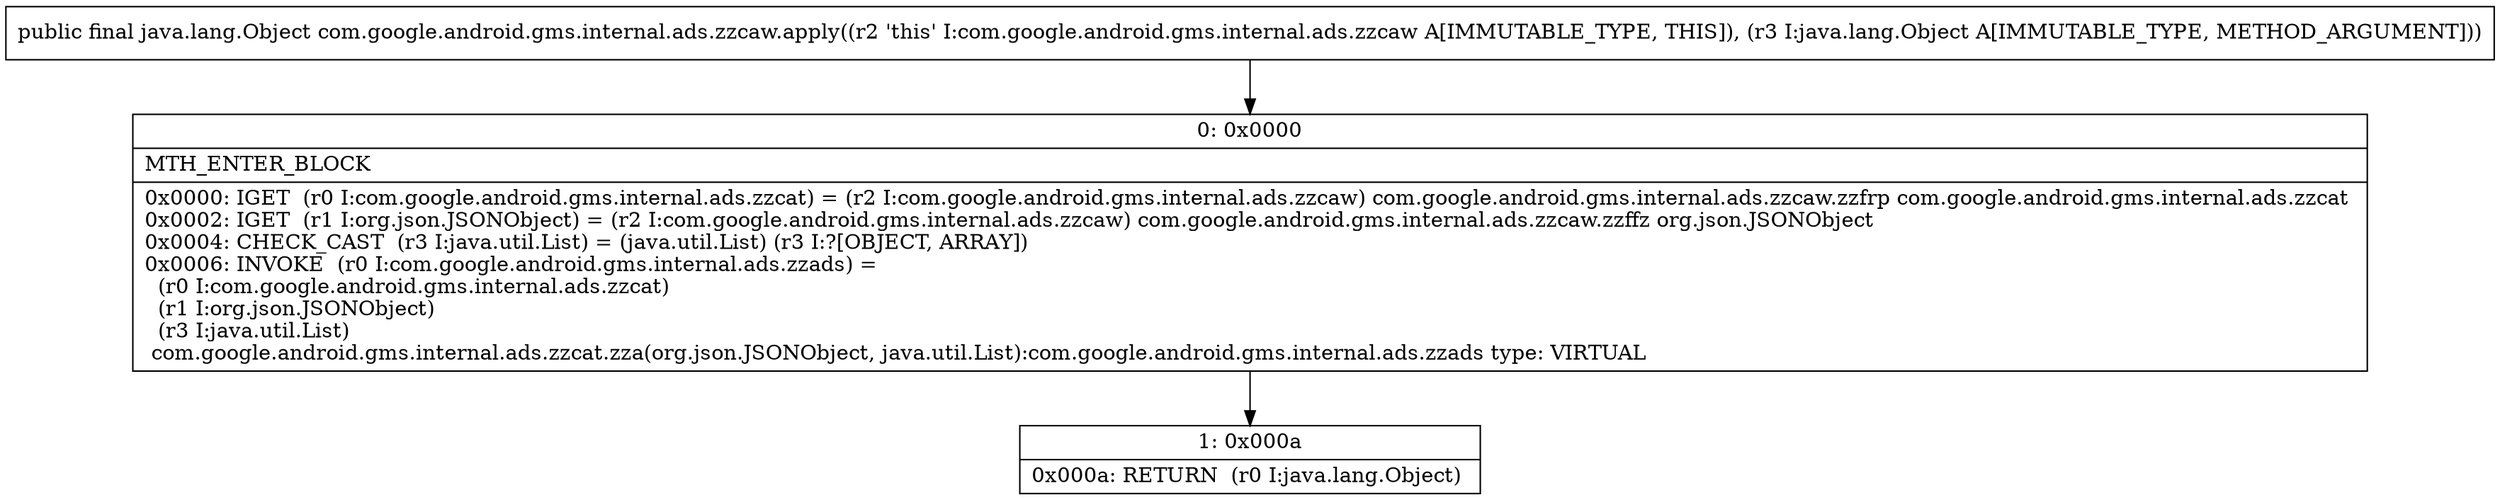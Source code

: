 digraph "CFG forcom.google.android.gms.internal.ads.zzcaw.apply(Ljava\/lang\/Object;)Ljava\/lang\/Object;" {
Node_0 [shape=record,label="{0\:\ 0x0000|MTH_ENTER_BLOCK\l|0x0000: IGET  (r0 I:com.google.android.gms.internal.ads.zzcat) = (r2 I:com.google.android.gms.internal.ads.zzcaw) com.google.android.gms.internal.ads.zzcaw.zzfrp com.google.android.gms.internal.ads.zzcat \l0x0002: IGET  (r1 I:org.json.JSONObject) = (r2 I:com.google.android.gms.internal.ads.zzcaw) com.google.android.gms.internal.ads.zzcaw.zzffz org.json.JSONObject \l0x0004: CHECK_CAST  (r3 I:java.util.List) = (java.util.List) (r3 I:?[OBJECT, ARRAY]) \l0x0006: INVOKE  (r0 I:com.google.android.gms.internal.ads.zzads) = \l  (r0 I:com.google.android.gms.internal.ads.zzcat)\l  (r1 I:org.json.JSONObject)\l  (r3 I:java.util.List)\l com.google.android.gms.internal.ads.zzcat.zza(org.json.JSONObject, java.util.List):com.google.android.gms.internal.ads.zzads type: VIRTUAL \l}"];
Node_1 [shape=record,label="{1\:\ 0x000a|0x000a: RETURN  (r0 I:java.lang.Object) \l}"];
MethodNode[shape=record,label="{public final java.lang.Object com.google.android.gms.internal.ads.zzcaw.apply((r2 'this' I:com.google.android.gms.internal.ads.zzcaw A[IMMUTABLE_TYPE, THIS]), (r3 I:java.lang.Object A[IMMUTABLE_TYPE, METHOD_ARGUMENT])) }"];
MethodNode -> Node_0;
Node_0 -> Node_1;
}

